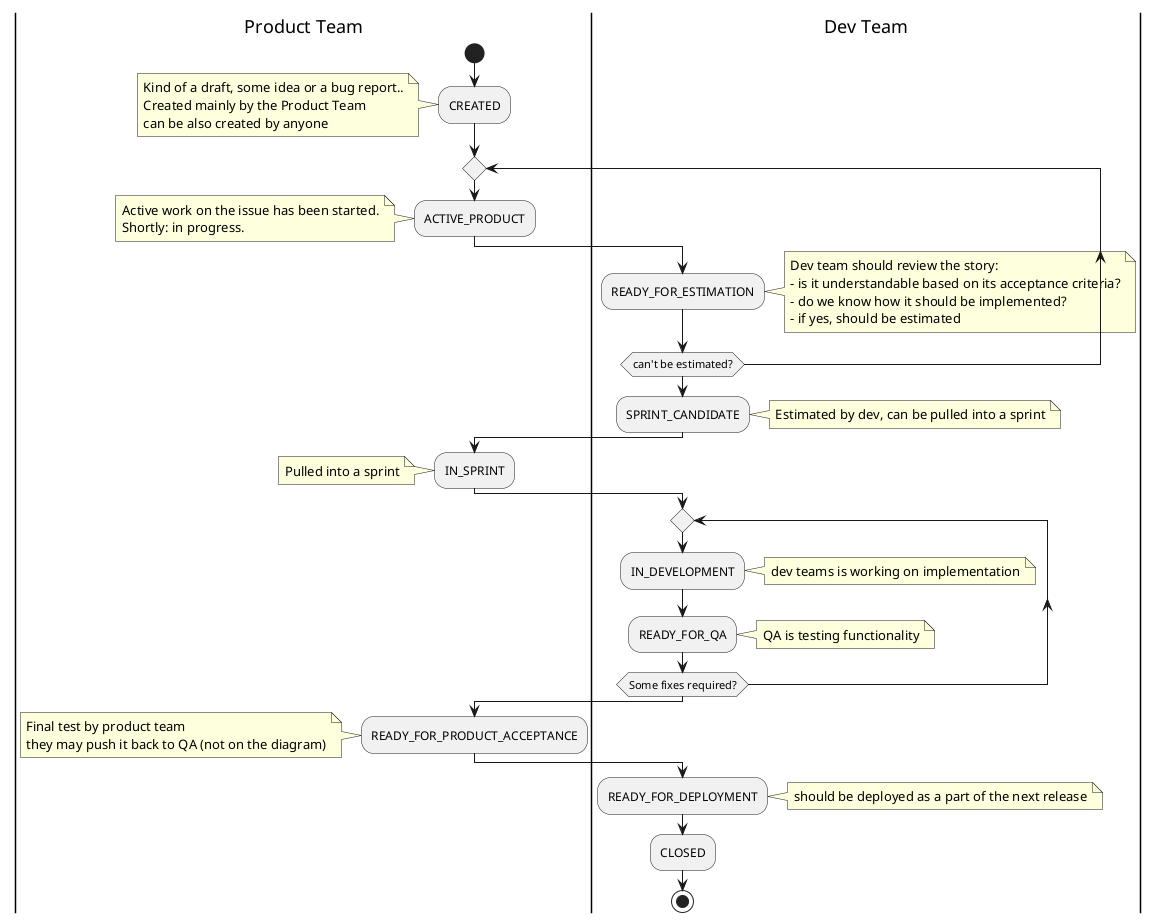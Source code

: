 @startuml
|Product Team|
start
:CREATED;
note
Kind of a draft, some idea or a bug report..
Created mainly by the Product Team
can be also created by anyone
end note
repeat
  :ACTIVE_PRODUCT;
note
Active work on the issue has been started.
Shortly: in progress.
end note
|Dev Team|
  :READY_FOR_ESTIMATION;
  note right
  Dev team should review the story:
  - is it understandable based on its acceptance criteria?
  - do we know how it should be implemented?
  - if yes, should be estimated
  end note
repeatwhile (can't be estimated?)
:SPRINT_CANDIDATE;
note right: Estimated by dev, can be pulled into a sprint
|Product Team|
:IN_SPRINT;
note: Pulled into a sprint
|Dev Team|
repeat
  :IN_DEVELOPMENT;
  note right: dev teams is working on implementation
  :READY_FOR_QA;
  note right: QA is testing functionality
repeatwhile (Some fixes required?)
|Product Team|
:READY_FOR_PRODUCT_ACCEPTANCE;
note
Final test by product team
they may push it back to QA (not on the diagram)
end note
|Dev Team|
:READY_FOR_DEPLOYMENT;
note right: should be deployed as a part of the next release 
:CLOSED;

stop
@enduml